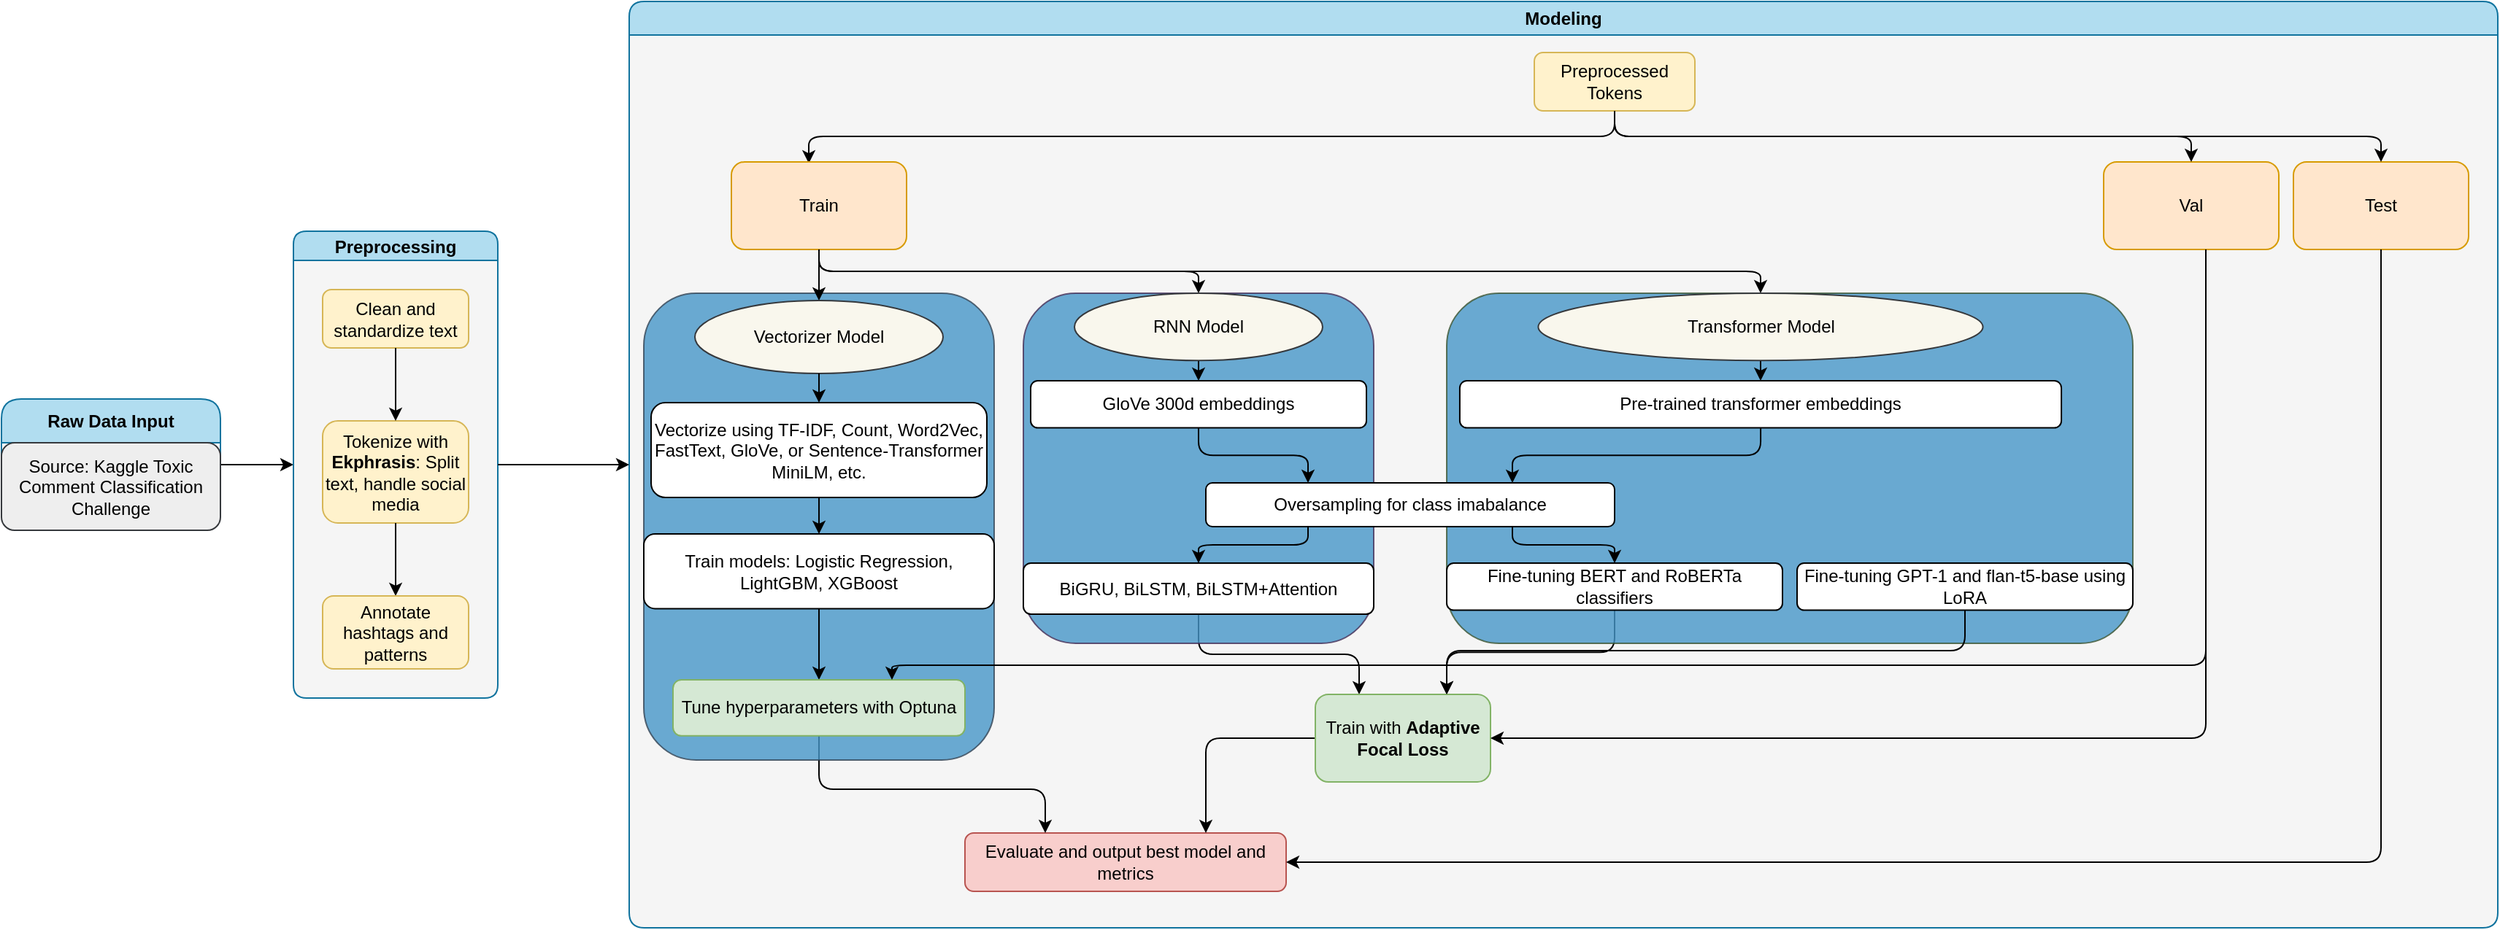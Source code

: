 <mxfile scale="8" border="0">
    <diagram id="BqLSz4NliBRNLOw9xbUb" name="Page-1">
        <mxGraphModel dx="665" dy="520" grid="1" gridSize="10" guides="1" tooltips="1" connect="1" arrows="1" fold="1" page="1" pageScale="1" pageWidth="850" pageHeight="1100" background="none" math="0" shadow="0">
            <root>
                <mxCell id="0"/>
                <mxCell id="1" parent="0"/>
                <mxCell id="28" value="" style="edgeStyle=none;html=1;rounded=1;" parent="1" source="21" target="118" edge="1">
                    <mxGeometry relative="1" as="geometry">
                        <mxPoint x="410" y="350" as="targetPoint"/>
                    </mxGeometry>
                </mxCell>
                <mxCell id="21" value="&lt;b&gt;Raw Data Input&lt;/b&gt;" style="swimlane;fontStyle=0;childLayout=stackLayout;horizontal=1;startSize=30;horizontalStack=0;resizeParent=1;resizeParentMax=0;resizeLast=0;collapsible=1;marginBottom=0;whiteSpace=wrap;html=1;fillColor=#b1ddf0;strokeColor=#10739e;rounded=1;" parent="1" vertex="1">
                    <mxGeometry x="170" y="277.5" width="150" height="90" as="geometry"/>
                </mxCell>
                <mxCell id="22" value="Source: Kaggle Toxic Comment Classification Challenge" style="text;strokeColor=#36393d;fillColor=#eeeeee;align=center;verticalAlign=middle;spacingLeft=4;spacingRight=4;overflow=hidden;points=[[0,0.5],[1,0.5]];portConstraint=eastwest;rotatable=0;whiteSpace=wrap;html=1;fontSize=12;spacingTop=2;spacingBottom=2;rounded=1;" parent="21" vertex="1">
                    <mxGeometry y="30" width="150" height="60" as="geometry"/>
                </mxCell>
                <mxCell id="118" value="Preprocessing" style="swimlane;startSize=20;horizontal=1;childLayout=treeLayout;horizontalTree=0;sortEdges=1;resizable=1;containerType=tree;fontSize=12;rounded=1;shadow=0;autosize=0;resizeHeight=1;fillColor=#b1ddf0;strokeColor=#10739e;swimlaneFillColor=#F5F5F5;" parent="1" vertex="1">
                    <mxGeometry x="370" y="162.5" width="140" height="320" as="geometry"/>
                </mxCell>
                <mxCell id="119" value="Clean and standardize text" style="whiteSpace=wrap;html=1;imageWidth=2;imageHeight=20;rounded=1;fillColor=#fff2cc;strokeColor=#d6b656;" parent="118" vertex="1">
                    <mxGeometry x="20" y="40" width="100" height="40" as="geometry"/>
                </mxCell>
                <mxCell id="120" value="Tokenize with &lt;b&gt;Ekphrasis&lt;/b&gt;: Split text, handle social media" style="whiteSpace=wrap;html=1;rounded=1;fillColor=#fff2cc;strokeColor=#d6b656;" parent="118" vertex="1">
                    <mxGeometry x="20" y="130" width="100" height="70" as="geometry"/>
                </mxCell>
                <mxCell id="121" value="" style="edgeStyle=elbowEdgeStyle;elbow=vertical;html=1;rounded=1;curved=0;sourcePerimeterSpacing=0;targetPerimeterSpacing=0;startSize=6;endSize=6;" parent="118" source="119" target="120" edge="1">
                    <mxGeometry relative="1" as="geometry"/>
                </mxCell>
                <mxCell id="124" value="" style="edgeStyle=elbowEdgeStyle;elbow=vertical;html=1;rounded=1;curved=0;sourcePerimeterSpacing=0;targetPerimeterSpacing=0;startSize=6;endSize=6;" parent="118" source="120" target="125" edge="1">
                    <mxGeometry relative="1" as="geometry">
                        <mxPoint x="470" y="305" as="sourcePoint"/>
                    </mxGeometry>
                </mxCell>
                <mxCell id="125" value="Annotate hashtags and patterns" style="whiteSpace=wrap;html=1;rounded=1;fillColor=#fff2cc;strokeColor=#d6b656;" parent="118" vertex="1">
                    <mxGeometry x="20" y="250" width="100" height="50" as="geometry"/>
                </mxCell>
                <mxCell id="145" value="Modeling" style="swimlane;whiteSpace=wrap;html=1;fontStyle=1;fillStyle=auto;fillColor=#B1DDF0;strokeColor=#10739e;rounded=1;labelBackgroundColor=none;swimlaneFillColor=#F5F5F5;startSize=23;" parent="1" vertex="1">
                    <mxGeometry x="600" y="5" width="1280" height="635" as="geometry"/>
                </mxCell>
                <mxCell id="158" value="" style="edgeStyle=orthogonalEdgeStyle;html=1;exitX=0.5;exitY=1;exitDx=0;exitDy=0;entryX=0.442;entryY=0.017;entryDx=0;entryDy=0;entryPerimeter=0;rounded=1;" parent="145" source="146" target="149" edge="1">
                    <mxGeometry relative="1" as="geometry"/>
                </mxCell>
                <mxCell id="146" value="Preprocessed Tokens" style="rounded=1;whiteSpace=wrap;html=1;fillColor=#fff2cc;strokeColor=#d6b656;" parent="145" vertex="1">
                    <mxGeometry x="620" y="35" width="110" height="40" as="geometry"/>
                </mxCell>
                <mxCell id="272" style="edgeStyle=orthogonalEdgeStyle;html=1;entryX=0.5;entryY=0;entryDx=0;entryDy=0;exitX=0.5;exitY=1;exitDx=0;exitDy=0;rounded=1;" parent="145" source="149" target="228" edge="1">
                    <mxGeometry relative="1" as="geometry"/>
                </mxCell>
                <mxCell id="149" value="Train" style="whiteSpace=wrap;html=1;rounded=1;fillColor=#ffe6cc;strokeColor=#d79b00;" parent="145" vertex="1">
                    <mxGeometry x="70" y="110" width="120" height="60" as="geometry"/>
                </mxCell>
                <mxCell id="193" value="Evaluate and output best model and metrics" style="whiteSpace=wrap;html=1;rounded=1;fillColor=#f8cecc;strokeColor=#b85450;" parent="145" vertex="1">
                    <mxGeometry x="230" y="570" width="220" height="40" as="geometry"/>
                </mxCell>
                <mxCell id="194" value="" style="edgeStyle=orthogonalEdgeStyle;html=1;entryX=0.25;entryY=0;entryDx=0;entryDy=0;rounded=1;" parent="145" source="190" target="193" edge="1">
                    <mxGeometry relative="1" as="geometry">
                        <mxPoint x="266.296" y="550" as="targetPoint"/>
                        <Array as="points">
                            <mxPoint x="130" y="540"/>
                            <mxPoint x="285" y="540"/>
                        </Array>
                    </mxGeometry>
                </mxCell>
                <mxCell id="212" style="edgeStyle=orthogonalEdgeStyle;html=1;entryX=0.5;entryY=0;entryDx=0;entryDy=0;exitX=0.5;exitY=1;exitDx=0;exitDy=0;rounded=1;" parent="145" source="149" target="208" edge="1">
                    <mxGeometry relative="1" as="geometry"/>
                </mxCell>
                <mxCell id="270" style="edgeStyle=orthogonalEdgeStyle;html=1;entryX=0.75;entryY=0;entryDx=0;entryDy=0;rounded=1;" parent="145" source="227" target="268" edge="1">
                    <mxGeometry relative="1" as="geometry"/>
                </mxCell>
                <mxCell id="269" value="" style="edgeStyle=orthogonalEdgeStyle;html=1;entryX=0.25;entryY=0;entryDx=0;entryDy=0;rounded=1;" parent="145" source="207" target="268" edge="1">
                    <mxGeometry relative="1" as="geometry"/>
                </mxCell>
                <mxCell id="271" style="edgeStyle=orthogonalEdgeStyle;html=1;entryX=0.75;entryY=0;entryDx=0;entryDy=0;rounded=1;" parent="145" source="268" target="193" edge="1">
                    <mxGeometry relative="1" as="geometry"/>
                </mxCell>
                <mxCell id="268" value="&lt;span style=&quot;color: rgb(0, 0, 0);&quot;&gt;Train with&amp;nbsp;&lt;/span&gt;&lt;b&gt;Adaptive Focal Loss&lt;/b&gt;" style="whiteSpace=wrap;html=1;rounded=1;fillColor=#d5e8d4;strokeColor=#82b366;" parent="145" vertex="1">
                    <mxGeometry x="470" y="475" width="120" height="60" as="geometry"/>
                </mxCell>
                <mxCell id="276" value="" style="group;fillColor=#4696C8;fontColor=#ffffff;strokeColor=#314354;opacity=80;rounded=1;" parent="145" vertex="1" connectable="0">
                    <mxGeometry x="10" y="200" width="240" height="320" as="geometry"/>
                </mxCell>
                <mxCell id="201" value="" style="edgeStyle=orthogonalEdgeStyle;html=1;rounded=1;" parent="276" source="149" target="200" edge="1">
                    <mxGeometry relative="1" as="geometry"/>
                </mxCell>
                <mxCell id="188" value="Train models: Logistic Regression, LightGBM, XGBoost" style="whiteSpace=wrap;html=1;rounded=1;" parent="276" vertex="1">
                    <mxGeometry y="165" width="240" height="51.2" as="geometry"/>
                </mxCell>
                <mxCell id="275" value="" style="group;perimeterSpacing=0;rounded=1;" parent="276" vertex="1" connectable="0">
                    <mxGeometry x="5" y="5" width="230" height="320" as="geometry"/>
                </mxCell>
                <mxCell id="200" value="Vectorizer Model" style="ellipse;whiteSpace=wrap;html=1;rounded=1;fillColor=#f9f7ed;strokeColor=#36393d;" parent="275" vertex="1">
                    <mxGeometry x="30" width="170" height="50" as="geometry"/>
                </mxCell>
                <mxCell id="189" value="" style="edgeStyle=none;html=1;rounded=1;" parent="276" source="186" target="188" edge="1">
                    <mxGeometry relative="1" as="geometry"/>
                </mxCell>
                <mxCell id="191" value="" style="edgeStyle=none;html=1;rounded=1;" parent="276" source="188" target="190" edge="1">
                    <mxGeometry relative="1" as="geometry"/>
                </mxCell>
                <mxCell id="186" value="Vectorize using TF-IDF, Count, Word2Vec, FastText, GloVe, or Sentence-Transformer MiniLM, etc." style="whiteSpace=wrap;html=1;rounded=1;" parent="276" vertex="1">
                    <mxGeometry x="5" y="75" width="230" height="65" as="geometry"/>
                </mxCell>
                <mxCell id="187" value="" style="edgeStyle=none;html=1;exitX=0.5;exitY=1;exitDx=0;exitDy=0;rounded=1;" parent="276" source="200" target="186" edge="1">
                    <mxGeometry relative="1" as="geometry">
                        <mxPoint x="111.5" y="76.8" as="sourcePoint"/>
                    </mxGeometry>
                </mxCell>
                <mxCell id="190" value="Tune hyperparameters with Optuna" style="whiteSpace=wrap;html=1;rounded=1;fillColor=#d5e8d4;strokeColor=#82b366;" parent="276" vertex="1">
                    <mxGeometry x="20" y="265" width="200" height="38.4" as="geometry"/>
                </mxCell>
                <mxCell id="277" value="" style="group;fillColor=#4696C8;fontColor=#ffffff;strokeColor=#432D57;opacity=80;rounded=1;" parent="145" vertex="1" connectable="0">
                    <mxGeometry x="270" y="200" width="240" height="240" as="geometry"/>
                </mxCell>
                <mxCell id="202" value="" style="edgeStyle=none;html=1;exitX=0.5;exitY=1;exitDx=0;exitDy=0;rounded=1;" parent="277" source="208" target="204" edge="1">
                    <mxGeometry relative="1" as="geometry">
                        <mxPoint x="111.5" y="55.385" as="sourcePoint"/>
                    </mxGeometry>
                </mxCell>
                <mxCell id="203" value="" style="edgeStyle=orthogonalEdgeStyle;html=1;entryX=0.25;entryY=0;entryDx=0;entryDy=0;rounded=1;" parent="277" source="204" target="206" edge="1">
                    <mxGeometry relative="1" as="geometry"/>
                </mxCell>
                <mxCell id="204" value="GloVe 300d embeddings" style="whiteSpace=wrap;html=1;rounded=1;" parent="277" vertex="1">
                    <mxGeometry x="5" y="60" width="230" height="32.308" as="geometry"/>
                </mxCell>
                <mxCell id="205" value="" style="edgeStyle=orthogonalEdgeStyle;html=1;exitX=0.25;exitY=1;exitDx=0;exitDy=0;rounded=1;" parent="277" source="206" target="207" edge="1">
                    <mxGeometry relative="1" as="geometry"/>
                </mxCell>
                <mxCell id="208" value="RNN Model" style="ellipse;whiteSpace=wrap;html=1;rounded=1;fillColor=#f9f7ed;strokeColor=#36393d;" parent="277" vertex="1">
                    <mxGeometry x="35" width="170" height="46.154" as="geometry"/>
                </mxCell>
                <mxCell id="207" value="&lt;span style=&quot;color: rgb(0, 0, 0);&quot;&gt;BiGRU, BiLSTM, BiLSTM+Attention&lt;/span&gt;" style="whiteSpace=wrap;html=1;rounded=1;" parent="277" vertex="1">
                    <mxGeometry y="185" width="240" height="35" as="geometry"/>
                </mxCell>
                <mxCell id="278" value="" style="group;fillColor=#4696C8;fontColor=#ffffff;strokeColor=#3A5431;opacity=80;rounded=1;" parent="145" vertex="1" connectable="0">
                    <mxGeometry x="560" y="200" width="470" height="240" as="geometry"/>
                </mxCell>
                <mxCell id="222" value="" style="edgeStyle=none;html=1;exitX=0.5;exitY=1;exitDx=0;exitDy=0;rounded=1;" parent="278" source="228" target="224" edge="1">
                    <mxGeometry relative="1" as="geometry">
                        <mxPoint x="208.729" y="55.385" as="sourcePoint"/>
                    </mxGeometry>
                </mxCell>
                <mxCell id="223" value="" style="edgeStyle=orthogonalEdgeStyle;html=1;entryX=0.75;entryY=0;entryDx=0;entryDy=0;rounded=1;" parent="278" source="224" target="206" edge="1">
                    <mxGeometry relative="1" as="geometry">
                        <mxPoint x="223.958" y="138.462" as="targetPoint"/>
                    </mxGeometry>
                </mxCell>
                <mxCell id="224" value="Pre-trained transformer embeddings" style="whiteSpace=wrap;html=1;rounded=1;" parent="278" vertex="1">
                    <mxGeometry x="8.955" y="60" width="412.083" height="32.308" as="geometry"/>
                </mxCell>
                <mxCell id="225" value="" style="edgeStyle=orthogonalEdgeStyle;html=1;exitX=0.75;exitY=1;exitDx=0;exitDy=0;rounded=1;" parent="278" source="206" target="227" edge="1">
                    <mxGeometry relative="1" as="geometry">
                        <mxPoint x="223.958" y="175.385" as="sourcePoint"/>
                    </mxGeometry>
                </mxCell>
                <mxCell id="227" value="&lt;span style=&quot;color: rgb(0, 0, 0);&quot;&gt;Fine-tuning BERT and RoBERTa classifiers&lt;/span&gt;" style="whiteSpace=wrap;html=1;rounded=1;" parent="278" vertex="1">
                    <mxGeometry y="185" width="230" height="32.31" as="geometry"/>
                </mxCell>
                <mxCell id="228" value="Transformer Model" style="ellipse;whiteSpace=wrap;html=1;rounded=1;fillColor=#f9f7ed;strokeColor=#36393d;" parent="278" vertex="1">
                    <mxGeometry x="62.705" width="304.583" height="46.154" as="geometry"/>
                </mxCell>
                <mxCell id="283" value="&lt;span style=&quot;color: rgb(0, 0, 0);&quot;&gt;Fine-tuning GPT-1 and flan-t5-base using LoRA&lt;/span&gt;" style="whiteSpace=wrap;html=1;rounded=1;" parent="278" vertex="1">
                    <mxGeometry x="240" y="185" width="230" height="32.31" as="geometry"/>
                </mxCell>
                <mxCell id="206" value="Oversampling for class imabalance" style="whiteSpace=wrap;html=1;rounded=1;" parent="145" vertex="1">
                    <mxGeometry x="395" y="330" width="280" height="30" as="geometry"/>
                </mxCell>
                <mxCell id="284" style="edgeStyle=orthogonalEdgeStyle;html=1;entryX=0.75;entryY=0;entryDx=0;entryDy=0;rounded=1;" parent="145" source="283" target="268" edge="1">
                    <mxGeometry relative="1" as="geometry">
                        <Array as="points">
                            <mxPoint x="915" y="445"/>
                            <mxPoint x="560" y="445"/>
                        </Array>
                    </mxGeometry>
                </mxCell>
                <mxCell id="147" value="Test" style="whiteSpace=wrap;html=1;rounded=1;fillColor=#ffe6cc;strokeColor=#d79b00;" parent="145" vertex="1">
                    <mxGeometry x="1140" y="110" width="120" height="60" as="geometry"/>
                </mxCell>
                <mxCell id="157" style="edgeStyle=orthogonalEdgeStyle;html=1;entryX=0.5;entryY=0;entryDx=0;entryDy=0;exitX=0.5;exitY=1;exitDx=0;exitDy=0;rounded=1;" parent="145" source="146" target="147" edge="1">
                    <mxGeometry relative="1" as="geometry"/>
                </mxCell>
                <mxCell id="195" style="edgeStyle=orthogonalEdgeStyle;html=1;entryX=1;entryY=0.5;entryDx=0;entryDy=0;rounded=1;" parent="145" source="147" target="193" edge="1">
                    <mxGeometry relative="1" as="geometry">
                        <Array as="points">
                            <mxPoint x="1200" y="590"/>
                        </Array>
                    </mxGeometry>
                </mxCell>
                <mxCell id="280" style="edgeStyle=none;html=1;entryX=0;entryY=0.5;entryDx=0;entryDy=0;exitX=1;exitY=0.5;exitDx=0;exitDy=0;rounded=1;" parent="1" source="118" target="145" edge="1">
                    <mxGeometry relative="1" as="geometry"/>
                </mxCell>
                <mxCell id="159" value="Val" style="whiteSpace=wrap;html=1;rounded=1;fillColor=#ffe6cc;strokeColor=#d79b00;" parent="1" vertex="1">
                    <mxGeometry x="1610" y="115" width="120" height="60" as="geometry"/>
                </mxCell>
                <mxCell id="160" value="" style="edgeStyle=orthogonalEdgeStyle;html=1;exitX=0.5;exitY=1;exitDx=0;exitDy=0;rounded=1;" parent="1" source="146" target="159" edge="1">
                    <mxGeometry relative="1" as="geometry"/>
                </mxCell>
                <mxCell id="281" style="edgeStyle=orthogonalEdgeStyle;html=1;entryX=1;entryY=0.5;entryDx=0;entryDy=0;rounded=1;" parent="1" source="159" target="268" edge="1">
                    <mxGeometry relative="1" as="geometry">
                        <Array as="points">
                            <mxPoint x="1680" y="510"/>
                        </Array>
                    </mxGeometry>
                </mxCell>
                <mxCell id="282" style="edgeStyle=orthogonalEdgeStyle;html=1;entryX=0.75;entryY=0;entryDx=0;entryDy=0;rounded=1;" parent="1" source="159" target="190" edge="1">
                    <mxGeometry relative="1" as="geometry">
                        <Array as="points">
                            <mxPoint x="1680" y="460"/>
                            <mxPoint x="780" y="460"/>
                        </Array>
                    </mxGeometry>
                </mxCell>
            </root>
        </mxGraphModel>
    </diagram>
</mxfile>